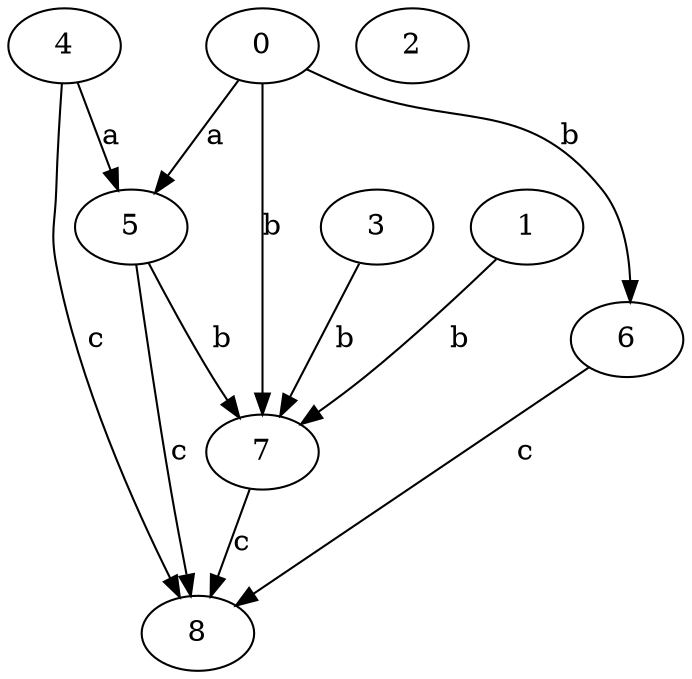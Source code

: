 strict digraph  {
0;
3;
4;
5;
1;
6;
7;
8;
2;
0 -> 5  [label=a];
0 -> 6  [label=b];
0 -> 7  [label=b];
3 -> 7  [label=b];
4 -> 5  [label=a];
4 -> 8  [label=c];
5 -> 7  [label=b];
5 -> 8  [label=c];
1 -> 7  [label=b];
6 -> 8  [label=c];
7 -> 8  [label=c];
}
